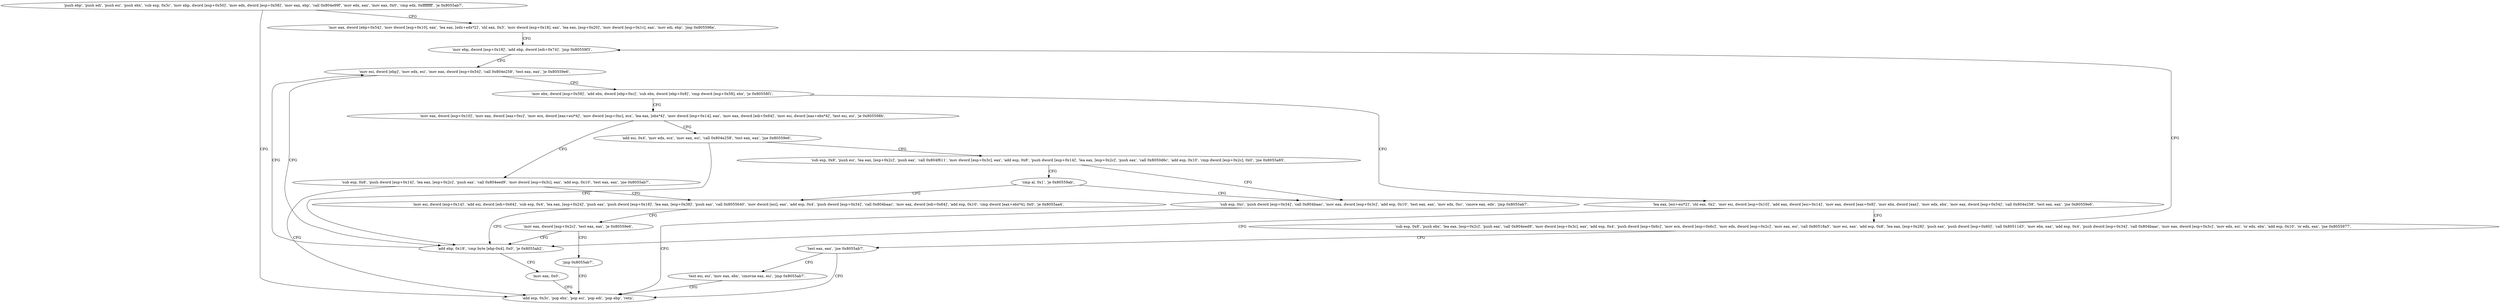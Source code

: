 digraph "func" {
"134568110" [label = "'push ebp', 'push edi', 'push esi', 'push ebx', 'sub esp, 0x3c', 'mov ebp, dword [esp+0x50]', 'mov edx, dword [esp+0x58]', 'mov eax, ebp', 'call 0x804e99f', 'mov edx, eax', 'mov eax, 0x0', 'cmp edx, 0xffffffff', 'je 0x8055ab7', " ]
"134568631" [label = "'add esp, 0x3c', 'pop ebx', 'pop esi', 'pop edi', 'pop ebp', 'retn', " ]
"134568148" [label = "'mov eax, dword [ebp+0x54]', 'mov dword [esp+0x10], eax', 'lea eax, [edx+edx*2]', 'shl eax, 0x3', 'mov dword [esp+0x18], eax', 'lea eax, [esp+0x20]', 'mov dword [esp+0x1c], eax', 'mov edi, ebp', 'jmp 0x805596e', " ]
"134568302" [label = "'mov ebp, dword [esp+0x18]', 'add ebp, dword [edi+0x74]', 'jmp 0x80559f3', " ]
"134568435" [label = "'mov esi, dword [ebp]', 'mov edx, esi', 'mov eax, dword [esp+0x54]', 'call 0x804e258', 'test eax, eax', 'je 0x80559e6', " ]
"134568422" [label = "'add ebp, 0x18', 'cmp byte [ebp-0x4], 0x0', 'je 0x8055ab2', " ]
"134568453" [label = "'mov ebx, dword [esp+0x58]', 'add ebx, dword [ebp+0xc]', 'sub ebx, dword [ebp+0x8]', 'cmp dword [esp+0x58], ebx', 'je 0x80558f1', " ]
"134568626" [label = "'mov eax, 0x0', " ]
"134568177" [label = "'lea eax, [esi+esi*2]', 'shl eax, 0x2', 'mov esi, dword [esp+0x10]', 'add eax, dword [esi+0x14]', 'mov eax, dword [eax+0x8]', 'mov ebx, dword [eax]', 'mov edx, ebx', 'mov eax, dword [esp+0x54]', 'call 0x804e258', 'test eax, eax', 'jne 0x80559e6', " ]
"134568473" [label = "'mov eax, dword [esp+0x10]', 'mov eax, dword [eax+0xc]', 'mov ecx, dword [eax+esi*4]', 'mov dword [esp+0xc], ecx', 'lea eax, [ebx*4]', 'mov dword [esp+0x14], eax', 'mov eax, dword [edi+0x64]', 'mov esi, dword [eax+ebx*4]', 'test esi, esi', 'je 0x805598b', " ]
"134568214" [label = "'sub esp, 0x8', 'push ebx', 'lea eax, [esp+0x2c]', 'push eax', 'call 0x804eed9', 'mov dword [esp+0x3c], eax', 'add esp, 0x4', 'push dword [esp+0x6c]', 'mov ecx, dword [esp+0x6c]', 'mov edx, dword [esp+0x2c]', 'mov eax, esi', 'call 0x80518a5', 'mov esi, eax', 'add esp, 0x8', 'lea eax, [esp+0x28]', 'push eax', 'push dword [esp+0x60]', 'call 0x80511d3', 'mov ebx, eax', 'add esp, 0x4', 'push dword [esp+0x34]', 'call 0x804baac', 'mov eax, dword [esp+0x3c]', 'mov edx, esi', 'or edx, ebx', 'add esp, 0x10', 'or edx, eax', 'jne 0x8055977', " ]
"134568331" [label = "'sub esp, 0x8', 'push dword [esp+0x14]', 'lea eax, [esp+0x2c]', 'push eax', 'call 0x804eed9', 'mov dword [esp+0x3c], eax', 'add esp, 0x10', 'test eax, eax', 'jne 0x8055ab7', " ]
"134568512" [label = "'add esi, 0x4', 'mov edx, ecx', 'mov eax, esi', 'call 0x804e258', 'test eax, eax', 'jne 0x80559e6', " ]
"134568311" [label = "'test eax, eax', 'jne 0x8055ab7', " ]
"134568363" [label = "'mov esi, dword [esp+0x14]', 'add esi, dword [edi+0x64]', 'sub esp, 0x4', 'lea eax, [esp+0x24]', 'push eax', 'push dword [esp+0x18]', 'lea eax, [esp+0x38]', 'push eax', 'call 0x8055640', 'mov dword [esi], eax', 'add esp, 0x4', 'push dword [esp+0x34]', 'call 0x804baac', 'mov eax, dword [edi+0x64]', 'add esp, 0x10', 'cmp dword [eax+ebx*4], 0x0', 'je 0x8055aa4', " ]
"134568528" [label = "'sub esp, 0x8', 'push esi', 'lea eax, [esp+0x2c]', 'push eax', 'call 0x804f611', 'mov dword [esp+0x3c], eax', 'add esp, 0x8', 'push dword [esp+0x14]', 'lea eax, [esp+0x2c]', 'push eax', 'call 0x8050d6c', 'add esp, 0x10', 'cmp dword [esp+0x2c], 0x0', 'jne 0x8055a85', " ]
"134568319" [label = "'test esi, esi', 'mov eax, ebx', 'cmovne eax, esi', 'jmp 0x8055ab7', " ]
"134568612" [label = "'mov eax, dword [esp+0x2c]', 'test eax, eax', 'je 0x80559e6', " ]
"134568581" [label = "'sub esp, 0xc', 'push dword [esp+0x34]', 'call 0x804baac', 'mov eax, dword [esp+0x3c]', 'add esp, 0x10', 'test eax, eax', 'mov edx, 0xc', 'cmove eax, edx', 'jmp 0x8055ab7', " ]
"134568573" [label = "'cmp al, 0x1', 'je 0x80559ab', " ]
"134568624" [label = "'jmp 0x8055ab7', " ]
"134568110" -> "134568631" [ label = "CFG" ]
"134568110" -> "134568148" [ label = "CFG" ]
"134568148" -> "134568302" [ label = "CFG" ]
"134568302" -> "134568435" [ label = "CFG" ]
"134568435" -> "134568422" [ label = "CFG" ]
"134568435" -> "134568453" [ label = "CFG" ]
"134568422" -> "134568626" [ label = "CFG" ]
"134568422" -> "134568435" [ label = "CFG" ]
"134568453" -> "134568177" [ label = "CFG" ]
"134568453" -> "134568473" [ label = "CFG" ]
"134568626" -> "134568631" [ label = "CFG" ]
"134568177" -> "134568422" [ label = "CFG" ]
"134568177" -> "134568214" [ label = "CFG" ]
"134568473" -> "134568331" [ label = "CFG" ]
"134568473" -> "134568512" [ label = "CFG" ]
"134568214" -> "134568311" [ label = "CFG" ]
"134568214" -> "134568302" [ label = "CFG" ]
"134568331" -> "134568631" [ label = "CFG" ]
"134568331" -> "134568363" [ label = "CFG" ]
"134568512" -> "134568422" [ label = "CFG" ]
"134568512" -> "134568528" [ label = "CFG" ]
"134568311" -> "134568631" [ label = "CFG" ]
"134568311" -> "134568319" [ label = "CFG" ]
"134568363" -> "134568612" [ label = "CFG" ]
"134568363" -> "134568422" [ label = "CFG" ]
"134568528" -> "134568581" [ label = "CFG" ]
"134568528" -> "134568573" [ label = "CFG" ]
"134568319" -> "134568631" [ label = "CFG" ]
"134568612" -> "134568422" [ label = "CFG" ]
"134568612" -> "134568624" [ label = "CFG" ]
"134568581" -> "134568631" [ label = "CFG" ]
"134568573" -> "134568363" [ label = "CFG" ]
"134568573" -> "134568581" [ label = "CFG" ]
"134568624" -> "134568631" [ label = "CFG" ]
}
